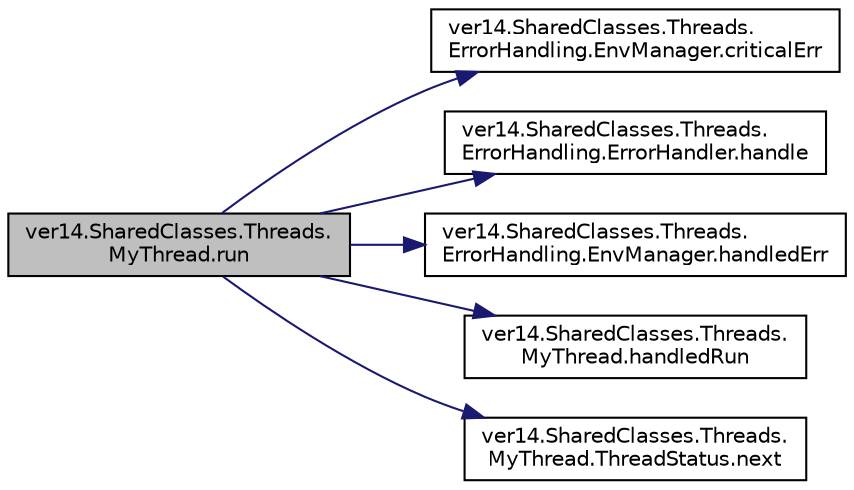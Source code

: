 digraph "ver14.SharedClasses.Threads.MyThread.run"
{
 // LATEX_PDF_SIZE
  edge [fontname="Helvetica",fontsize="10",labelfontname="Helvetica",labelfontsize="10"];
  node [fontname="Helvetica",fontsize="10",shape=record];
  rankdir="LR";
  Node1 [label="ver14.SharedClasses.Threads.\lMyThread.run",height=0.2,width=0.4,color="black", fillcolor="grey75", style="filled", fontcolor="black",tooltip=" "];
  Node1 -> Node2 [color="midnightblue",fontsize="10",style="solid"];
  Node2 [label="ver14.SharedClasses.Threads.\lErrorHandling.EnvManager.criticalErr",height=0.2,width=0.4,color="black", fillcolor="white", style="filled",URL="$interfacever14_1_1_shared_classes_1_1_threads_1_1_error_handling_1_1_env_manager.html#a2d44b9cf6d2cb8d0f4148cdad13cae64",tooltip=" "];
  Node1 -> Node3 [color="midnightblue",fontsize="10",style="solid"];
  Node3 [label="ver14.SharedClasses.Threads.\lErrorHandling.ErrorHandler.handle",height=0.2,width=0.4,color="black", fillcolor="white", style="filled",URL="$interfacever14_1_1_shared_classes_1_1_threads_1_1_error_handling_1_1_error_handler.html#a907e80af4a847aa7b976258eb5b2af9a",tooltip=" "];
  Node1 -> Node4 [color="midnightblue",fontsize="10",style="solid"];
  Node4 [label="ver14.SharedClasses.Threads.\lErrorHandling.EnvManager.handledErr",height=0.2,width=0.4,color="black", fillcolor="white", style="filled",URL="$interfacever14_1_1_shared_classes_1_1_threads_1_1_error_handling_1_1_env_manager.html#ab6cd402566927cad04cd3aadbeec9158",tooltip=" "];
  Node1 -> Node5 [color="midnightblue",fontsize="10",style="solid"];
  Node5 [label="ver14.SharedClasses.Threads.\lMyThread.handledRun",height=0.2,width=0.4,color="black", fillcolor="white", style="filled",URL="$classver14_1_1_shared_classes_1_1_threads_1_1_my_thread.html#a4ec95833704d274ff8d6b21250bcf652",tooltip=" "];
  Node1 -> Node6 [color="midnightblue",fontsize="10",style="solid"];
  Node6 [label="ver14.SharedClasses.Threads.\lMyThread.ThreadStatus.next",height=0.2,width=0.4,color="black", fillcolor="white", style="filled",URL="$enumver14_1_1_shared_classes_1_1_threads_1_1_my_thread_1_1_thread_status.html#a0505caaf87af28b795327e2633cfd110",tooltip=" "];
}
